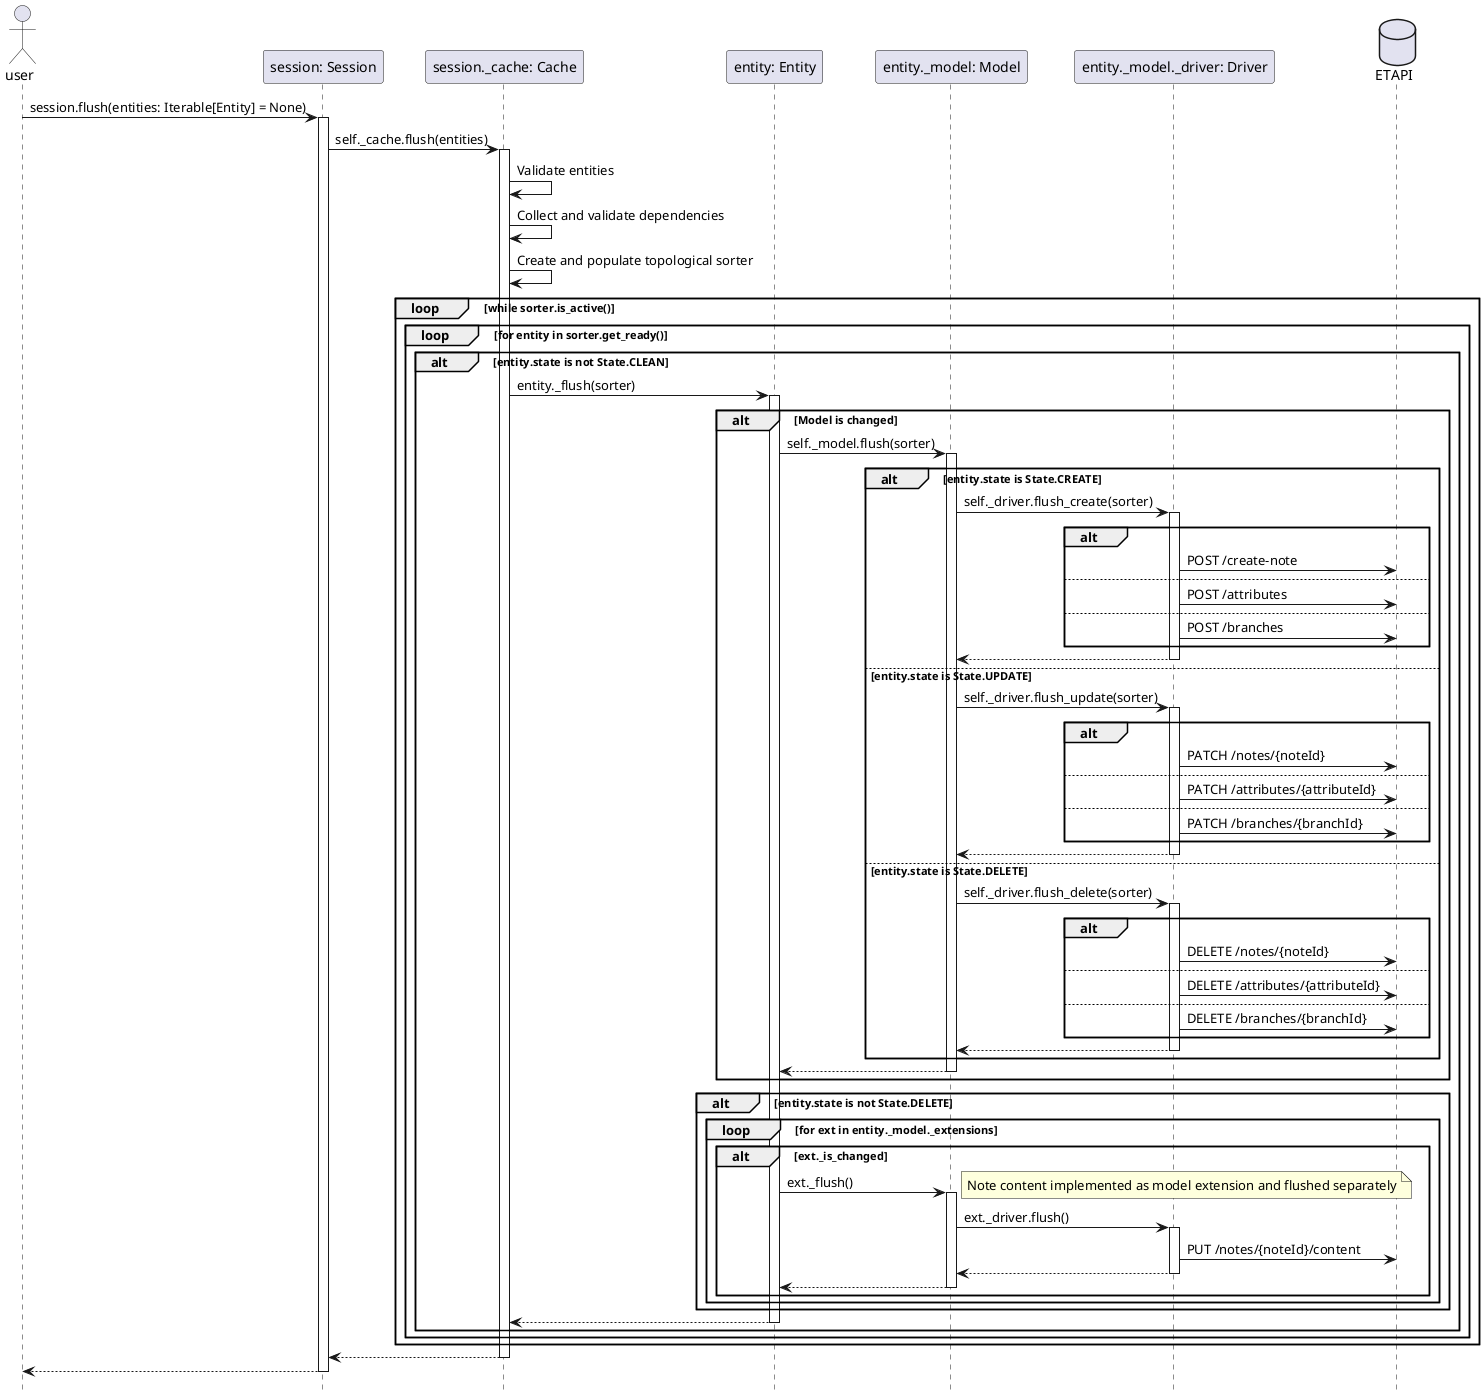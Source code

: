 @startuml

hide footbox

actor user as user
participant "session: Session" as session
participant "session._cache: Cache" as cache
participant "entity: Entity" as entity
participant "entity._model: Model" as model
participant "entity._model._driver: Driver" as driver
database "ETAPI" as etapi

user->session ++: session.flush(entities: Iterable[Entity] = None)
session->cache ++: self._cache.flush(entities)

cache->cache: Validate entities
cache->cache: Collect and validate dependencies
cache->cache: Create and populate topological sorter

loop while sorter.is_active()
    loop for entity in sorter.get_ready()
        alt entity.state is not State.CLEAN
            cache->entity ++: entity._flush(sorter)
                alt Model is changed
                    entity->model ++: self._model.flush(sorter)
                        alt entity.state is State.CREATE
                            model->driver ++: self._driver.flush_create(sorter)
                                alt
                                    driver->etapi: POST /create-note
                                else
                                    driver->etapi: POST /attributes
                                else
                                    driver->etapi: POST /branches
                                end
                            return
                        else entity.state is State.UPDATE
                            model->driver ++: self._driver.flush_update(sorter)
                                alt
                                    driver->etapi: PATCH /notes/{noteId}
                                else
                                    driver->etapi: PATCH /attributes/{attributeId}
                                else
                                    driver->etapi: PATCH /branches/{branchId}
                                end
                            return
                        else entity.state is State.DELETE
                            model->driver ++: self._driver.flush_delete(sorter)
                                alt
                                    driver->etapi: DELETE /notes/{noteId}
                                else
                                    driver->etapi: DELETE /attributes/{attributeId}
                                else
                                    driver->etapi: DELETE /branches/{branchId}
                                end
                            return
                        end
                    return
                end
                alt entity.state is not State.DELETE
                    loop for ext in entity._model._extensions
                        alt ext._is_changed
                            entity->model ++: ext._flush()
                                note right: Note content implemented as model extension and flushed separately
                                model->driver ++: ext._driver.flush()
                                    driver->etapi: PUT /notes/{noteId}/content
                                return
                            return
                        end
                    end
                end
            return
        end
    end
end

return
return

@enduml